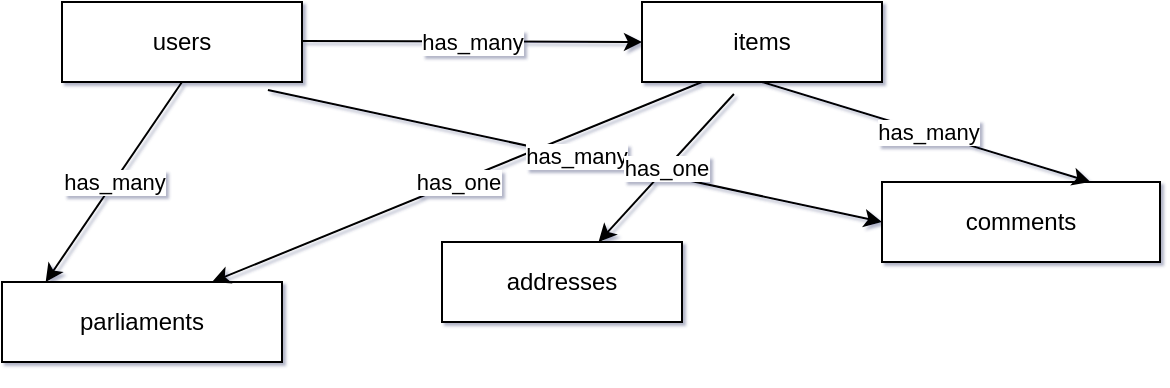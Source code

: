 <mxfile version="13.6.5">
    <diagram id="xWyK-RcXenSv-rnFcccI" name="ページ1">
        <mxGraphModel dx="675" dy="555" grid="1" gridSize="10" guides="1" tooltips="1" connect="1" arrows="1" fold="1" page="1" pageScale="1" pageWidth="827" pageHeight="1169" math="0" shadow="1">
            <root>
                <mxCell id="0"/>
                <mxCell id="1" parent="0"/>
                <mxCell id="3" value="users" style="rounded=0;whiteSpace=wrap;html=1;" vertex="1" parent="1">
                    <mxGeometry x="80" y="100" width="120" height="40" as="geometry"/>
                </mxCell>
                <mxCell id="4" value="items" style="rounded=0;whiteSpace=wrap;html=1;" vertex="1" parent="1">
                    <mxGeometry x="370" y="100" width="120" height="40" as="geometry"/>
                </mxCell>
                <mxCell id="5" value="parliaments" style="rounded=0;whiteSpace=wrap;html=1;" vertex="1" parent="1">
                    <mxGeometry x="50" y="240" width="140" height="40" as="geometry"/>
                </mxCell>
                <mxCell id="7" style="edgeStyle=orthogonalEdgeStyle;rounded=0;orthogonalLoop=1;jettySize=auto;html=1;exitX=0.5;exitY=1;exitDx=0;exitDy=0;" edge="1" parent="1">
                    <mxGeometry relative="1" as="geometry">
                        <mxPoint x="430" y="280" as="sourcePoint"/>
                        <mxPoint x="430" y="280" as="targetPoint"/>
                    </mxGeometry>
                </mxCell>
                <mxCell id="21" value="" style="endArrow=classic;html=1;exitX=0.25;exitY=1;exitDx=0;exitDy=0;entryX=0.75;entryY=0;entryDx=0;entryDy=0;" edge="1" parent="1" source="4" target="5">
                    <mxGeometry relative="1" as="geometry">
                        <mxPoint x="390" y="210" as="sourcePoint"/>
                        <mxPoint x="490" y="210" as="targetPoint"/>
                    </mxGeometry>
                </mxCell>
                <mxCell id="22" value="has_one" style="edgeLabel;resizable=0;html=1;align=center;verticalAlign=middle;" connectable="0" vertex="1" parent="21">
                    <mxGeometry relative="1" as="geometry"/>
                </mxCell>
                <mxCell id="23" value="has_many" style="endArrow=classic;html=1;entryX=0;entryY=0.5;entryDx=0;entryDy=0;" edge="1" parent="1" target="4">
                    <mxGeometry relative="1" as="geometry">
                        <mxPoint x="200" y="119.5" as="sourcePoint"/>
                        <mxPoint x="300" y="119.5" as="targetPoint"/>
                    </mxGeometry>
                </mxCell>
                <mxCell id="28" value="" style="endArrow=classic;html=1;exitX=0.5;exitY=1;exitDx=0;exitDy=0;entryX=0.156;entryY=0;entryDx=0;entryDy=0;entryPerimeter=0;" edge="1" parent="1" source="3" target="5">
                    <mxGeometry relative="1" as="geometry">
                        <mxPoint x="320" y="360" as="sourcePoint"/>
                        <mxPoint x="420" y="360" as="targetPoint"/>
                    </mxGeometry>
                </mxCell>
                <mxCell id="29" value="has_many" style="edgeLabel;resizable=0;html=1;align=center;verticalAlign=middle;" connectable="0" vertex="1" parent="28">
                    <mxGeometry relative="1" as="geometry"/>
                </mxCell>
                <mxCell id="30" value="comments" style="rounded=0;whiteSpace=wrap;html=1;" vertex="1" parent="1">
                    <mxGeometry x="490" y="190" width="139" height="40" as="geometry"/>
                </mxCell>
                <mxCell id="32" value="" style="endArrow=classic;html=1;exitX=0.5;exitY=1;exitDx=0;exitDy=0;entryX=0.75;entryY=0;entryDx=0;entryDy=0;" edge="1" parent="1" source="4" target="30">
                    <mxGeometry relative="1" as="geometry">
                        <mxPoint x="430" y="190" as="sourcePoint"/>
                        <mxPoint x="530" y="190" as="targetPoint"/>
                    </mxGeometry>
                </mxCell>
                <mxCell id="33" value="has_many" style="edgeLabel;resizable=0;html=1;align=center;verticalAlign=middle;" connectable="0" vertex="1" parent="32">
                    <mxGeometry relative="1" as="geometry"/>
                </mxCell>
                <mxCell id="34" value="" style="endArrow=classic;html=1;exitX=0.858;exitY=1.1;exitDx=0;exitDy=0;exitPerimeter=0;entryX=0;entryY=0.5;entryDx=0;entryDy=0;" edge="1" parent="1" source="3" target="30">
                    <mxGeometry relative="1" as="geometry">
                        <mxPoint x="320" y="360" as="sourcePoint"/>
                        <mxPoint x="420" y="360" as="targetPoint"/>
                    </mxGeometry>
                </mxCell>
                <mxCell id="35" value="has_many" style="edgeLabel;resizable=0;html=1;align=center;verticalAlign=middle;" connectable="0" vertex="1" parent="34">
                    <mxGeometry relative="1" as="geometry"/>
                </mxCell>
                <mxCell id="36" value="addresses" style="rounded=0;whiteSpace=wrap;html=1;" vertex="1" parent="1">
                    <mxGeometry x="270" y="220" width="120" height="40" as="geometry"/>
                </mxCell>
                <mxCell id="37" value="has_one" style="endArrow=classic;html=1;exitX=0.383;exitY=1.15;exitDx=0;exitDy=0;exitPerimeter=0;" edge="1" parent="1" source="4" target="36">
                    <mxGeometry relative="1" as="geometry">
                        <mxPoint x="290" y="330" as="sourcePoint"/>
                        <mxPoint x="420" y="360" as="targetPoint"/>
                    </mxGeometry>
                </mxCell>
            </root>
        </mxGraphModel>
    </diagram>
</mxfile>